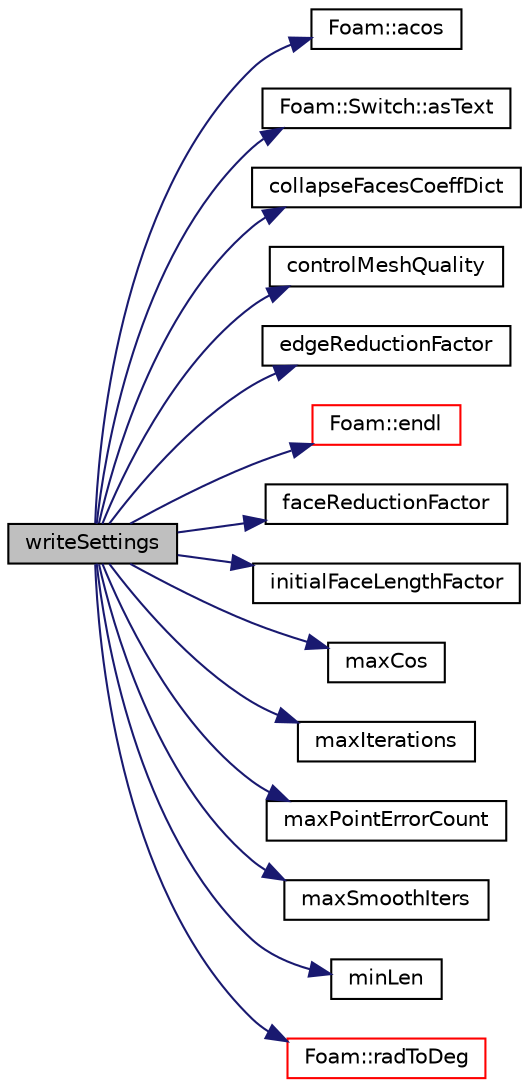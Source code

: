 digraph "writeSettings"
{
  bgcolor="transparent";
  edge [fontname="Helvetica",fontsize="10",labelfontname="Helvetica",labelfontsize="10"];
  node [fontname="Helvetica",fontsize="10",shape=record];
  rankdir="LR";
  Node1 [label="writeSettings",height=0.2,width=0.4,color="black", fillcolor="grey75", style="filled", fontcolor="black"];
  Node1 -> Node2 [color="midnightblue",fontsize="10",style="solid",fontname="Helvetica"];
  Node2 [label="Foam::acos",height=0.2,width=0.4,color="black",URL="$a10909.html#af1788b4e662ef398105742fd8bc861fc"];
  Node1 -> Node3 [color="midnightblue",fontsize="10",style="solid",fontname="Helvetica"];
  Node3 [label="Foam::Switch::asText",height=0.2,width=0.4,color="black",URL="$a02605.html#aea370e18b7c02df385e1b5cea7652812",tooltip="Return a text representation of the Switch. "];
  Node1 -> Node4 [color="midnightblue",fontsize="10",style="solid",fontname="Helvetica"];
  Node4 [label="collapseFacesCoeffDict",height=0.2,width=0.4,color="black",URL="$a01962.html#a3a51cf2f4488c0247a99fcb03ce6b61e"];
  Node1 -> Node5 [color="midnightblue",fontsize="10",style="solid",fontname="Helvetica"];
  Node5 [label="controlMeshQuality",height=0.2,width=0.4,color="black",URL="$a01962.html#ac73ce0145060344978b08aafea89eab2"];
  Node1 -> Node6 [color="midnightblue",fontsize="10",style="solid",fontname="Helvetica"];
  Node6 [label="edgeReductionFactor",height=0.2,width=0.4,color="black",URL="$a01962.html#abfb54096a5407eb1e548156bed536661"];
  Node1 -> Node7 [color="midnightblue",fontsize="10",style="solid",fontname="Helvetica"];
  Node7 [label="Foam::endl",height=0.2,width=0.4,color="red",URL="$a10909.html#a2db8fe02a0d3909e9351bb4275b23ce4",tooltip="Add newline and flush stream. "];
  Node1 -> Node8 [color="midnightblue",fontsize="10",style="solid",fontname="Helvetica"];
  Node8 [label="faceReductionFactor",height=0.2,width=0.4,color="black",URL="$a01962.html#ab5a6713c5b6b61c97d313ab50e503692"];
  Node1 -> Node9 [color="midnightblue",fontsize="10",style="solid",fontname="Helvetica"];
  Node9 [label="initialFaceLengthFactor",height=0.2,width=0.4,color="black",URL="$a01962.html#a3d8cbef88e3829d587363eed970fcde5"];
  Node1 -> Node10 [color="midnightblue",fontsize="10",style="solid",fontname="Helvetica"];
  Node10 [label="maxCos",height=0.2,width=0.4,color="black",URL="$a01962.html#ab858adaccc7d667a6f766c7583a395c5"];
  Node1 -> Node11 [color="midnightblue",fontsize="10",style="solid",fontname="Helvetica"];
  Node11 [label="maxIterations",height=0.2,width=0.4,color="black",URL="$a01962.html#a586850f4ccbeb64854d8bec296e8ce23"];
  Node1 -> Node12 [color="midnightblue",fontsize="10",style="solid",fontname="Helvetica"];
  Node12 [label="maxPointErrorCount",height=0.2,width=0.4,color="black",URL="$a01962.html#aa9197c3ebcaa9dab143c6a7cf6825bd6"];
  Node1 -> Node13 [color="midnightblue",fontsize="10",style="solid",fontname="Helvetica"];
  Node13 [label="maxSmoothIters",height=0.2,width=0.4,color="black",URL="$a01962.html#ad46a64364c81d0c59a5cbd7d190edeb6"];
  Node1 -> Node14 [color="midnightblue",fontsize="10",style="solid",fontname="Helvetica"];
  Node14 [label="minLen",height=0.2,width=0.4,color="black",URL="$a01962.html#ae8b16860440d64390d3ddb337eb39ccd"];
  Node1 -> Node15 [color="midnightblue",fontsize="10",style="solid",fontname="Helvetica"];
  Node15 [label="Foam::radToDeg",height=0.2,width=0.4,color="red",URL="$a10909.html#a43e249466ea923a1a1243c5f91fbd2d7",tooltip="Conversion from radians to degrees. "];
}
